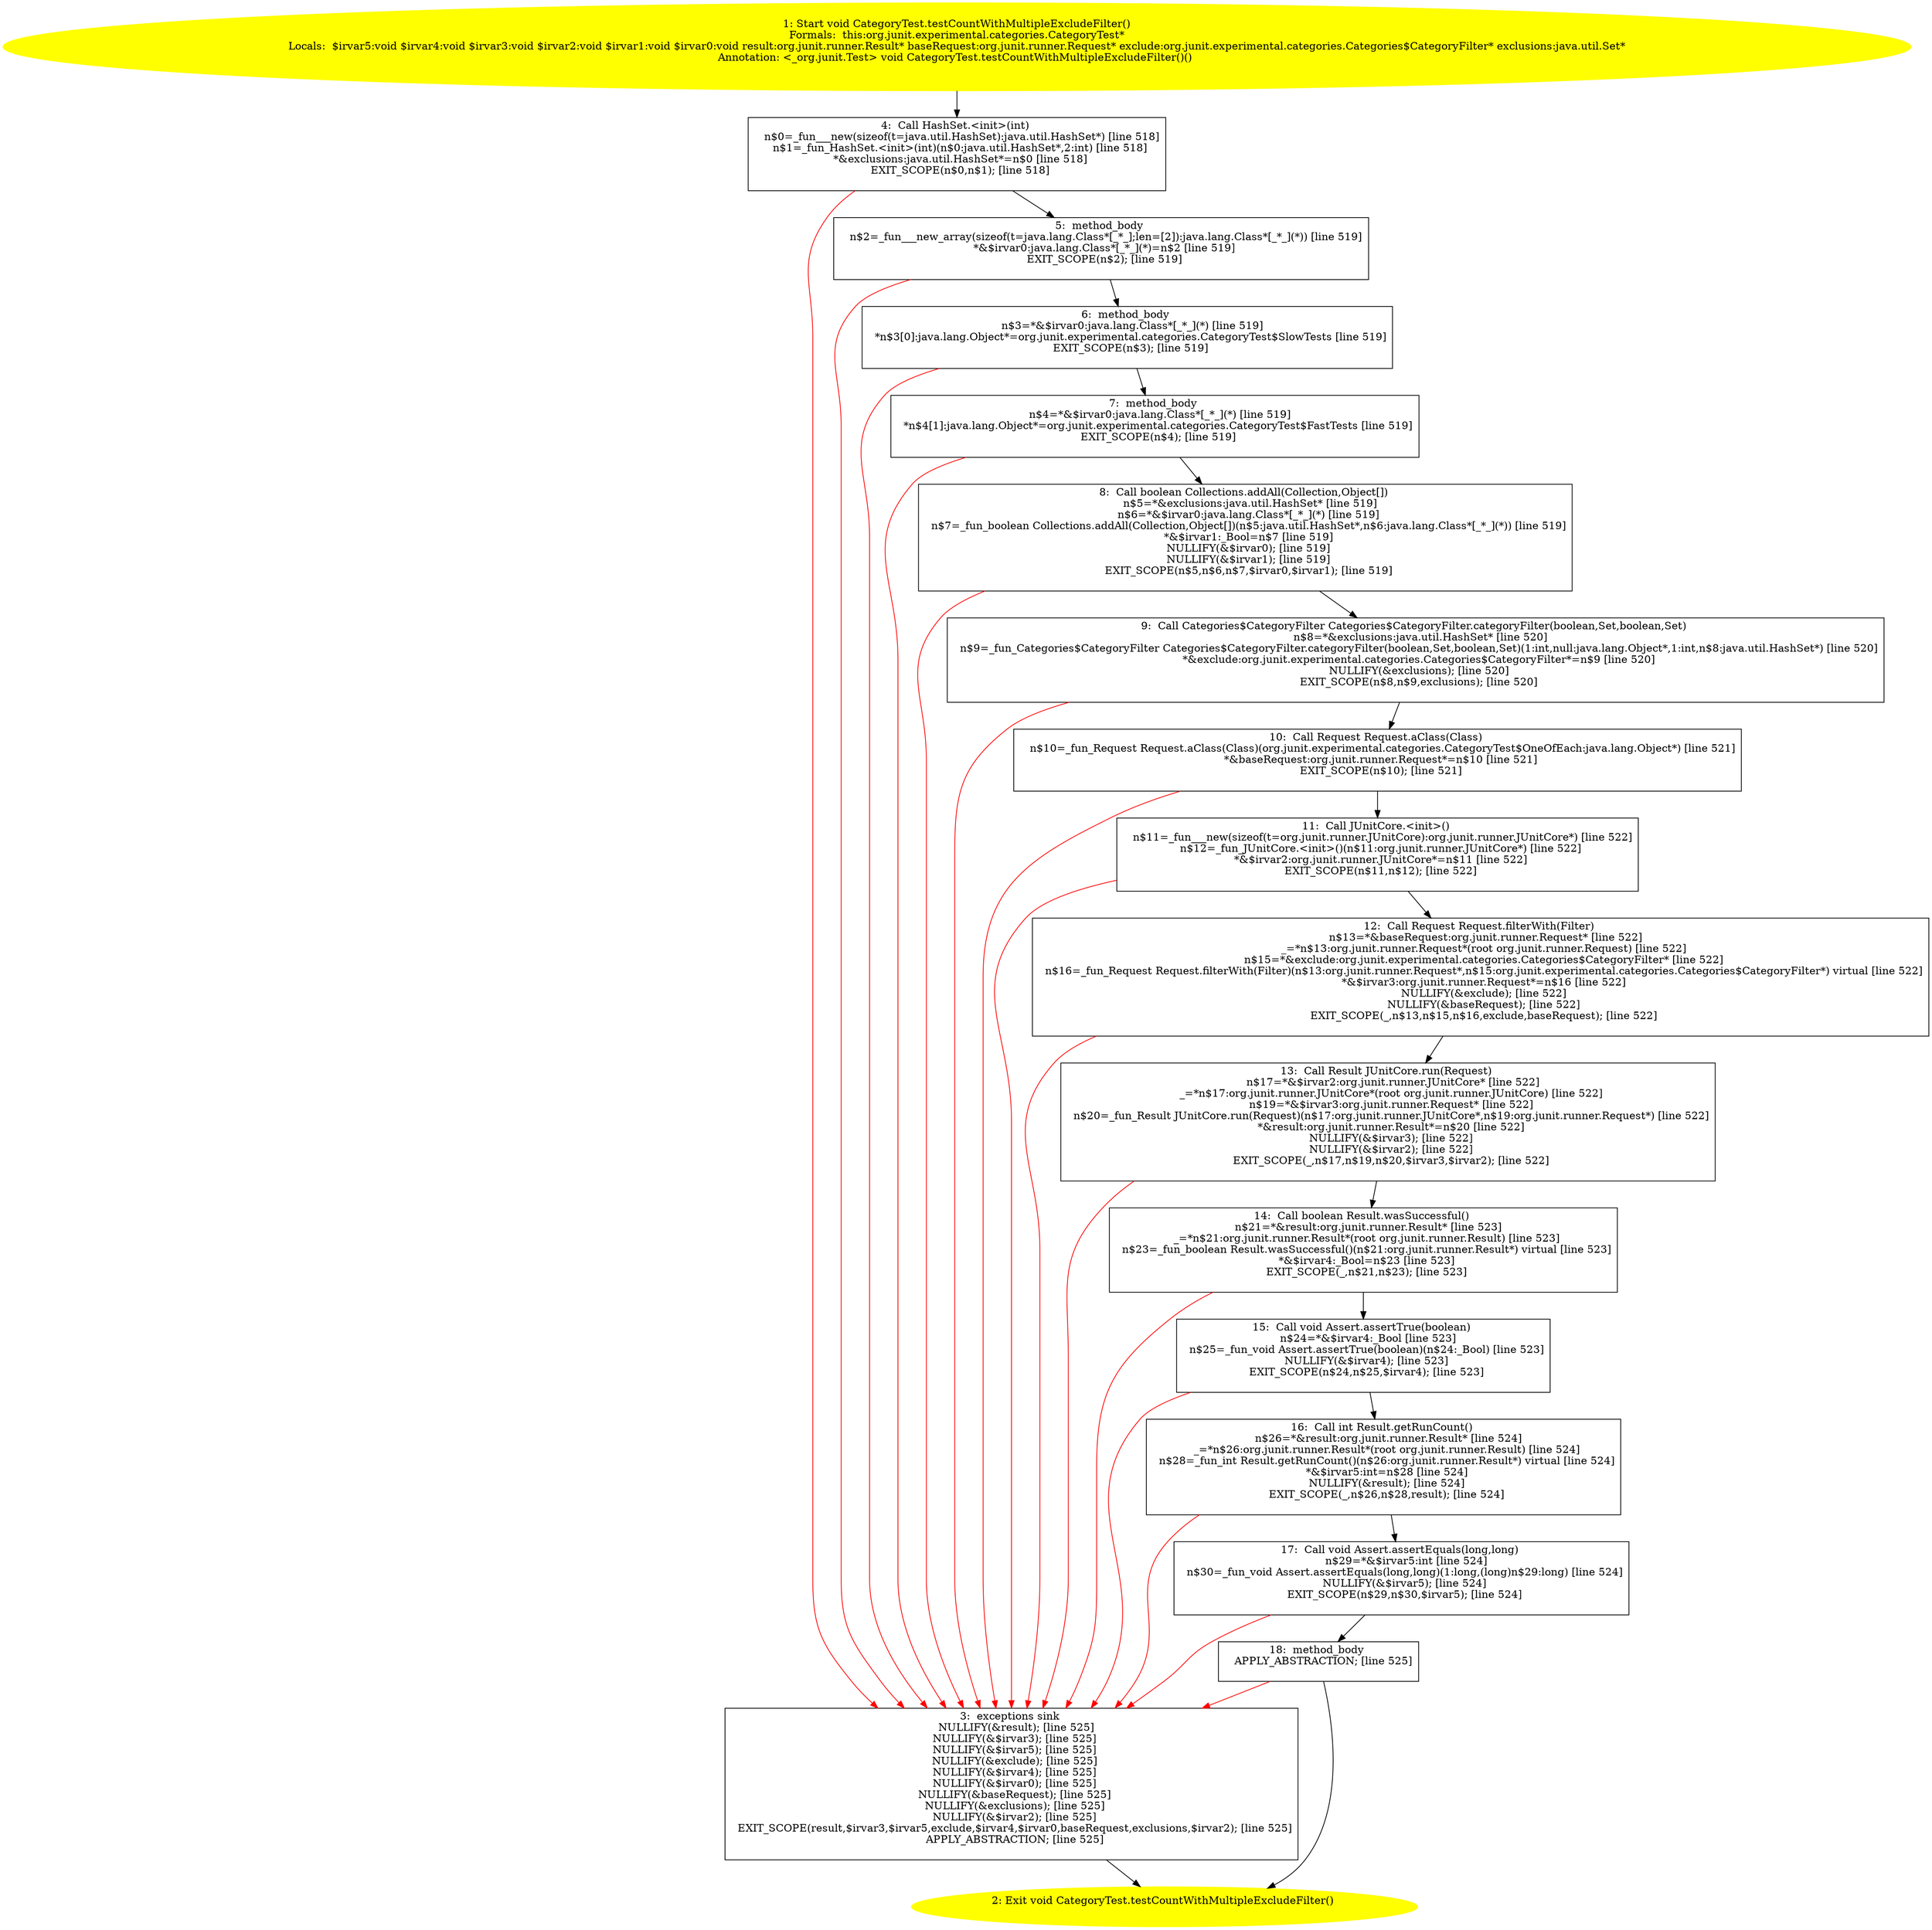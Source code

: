 /* @generated */
digraph cfg {
"org.junit.experimental.categories.CategoryTest.testCountWithMultipleExcludeFilter():void.df684c9ddb8a48a6f8d53efbf296ce77_1" [label="1: Start void CategoryTest.testCountWithMultipleExcludeFilter()\nFormals:  this:org.junit.experimental.categories.CategoryTest*\nLocals:  $irvar5:void $irvar4:void $irvar3:void $irvar2:void $irvar1:void $irvar0:void result:org.junit.runner.Result* baseRequest:org.junit.runner.Request* exclude:org.junit.experimental.categories.Categories$CategoryFilter* exclusions:java.util.Set*\nAnnotation: <_org.junit.Test> void CategoryTest.testCountWithMultipleExcludeFilter()() \n  " color=yellow style=filled]
	

	 "org.junit.experimental.categories.CategoryTest.testCountWithMultipleExcludeFilter():void.df684c9ddb8a48a6f8d53efbf296ce77_1" -> "org.junit.experimental.categories.CategoryTest.testCountWithMultipleExcludeFilter():void.df684c9ddb8a48a6f8d53efbf296ce77_4" ;
"org.junit.experimental.categories.CategoryTest.testCountWithMultipleExcludeFilter():void.df684c9ddb8a48a6f8d53efbf296ce77_2" [label="2: Exit void CategoryTest.testCountWithMultipleExcludeFilter() \n  " color=yellow style=filled]
	

"org.junit.experimental.categories.CategoryTest.testCountWithMultipleExcludeFilter():void.df684c9ddb8a48a6f8d53efbf296ce77_3" [label="3:  exceptions sink \n   NULLIFY(&result); [line 525]\n  NULLIFY(&$irvar3); [line 525]\n  NULLIFY(&$irvar5); [line 525]\n  NULLIFY(&exclude); [line 525]\n  NULLIFY(&$irvar4); [line 525]\n  NULLIFY(&$irvar0); [line 525]\n  NULLIFY(&baseRequest); [line 525]\n  NULLIFY(&exclusions); [line 525]\n  NULLIFY(&$irvar2); [line 525]\n  EXIT_SCOPE(result,$irvar3,$irvar5,exclude,$irvar4,$irvar0,baseRequest,exclusions,$irvar2); [line 525]\n  APPLY_ABSTRACTION; [line 525]\n " shape="box"]
	

	 "org.junit.experimental.categories.CategoryTest.testCountWithMultipleExcludeFilter():void.df684c9ddb8a48a6f8d53efbf296ce77_3" -> "org.junit.experimental.categories.CategoryTest.testCountWithMultipleExcludeFilter():void.df684c9ddb8a48a6f8d53efbf296ce77_2" ;
"org.junit.experimental.categories.CategoryTest.testCountWithMultipleExcludeFilter():void.df684c9ddb8a48a6f8d53efbf296ce77_4" [label="4:  Call HashSet.<init>(int) \n   n$0=_fun___new(sizeof(t=java.util.HashSet):java.util.HashSet*) [line 518]\n  n$1=_fun_HashSet.<init>(int)(n$0:java.util.HashSet*,2:int) [line 518]\n  *&exclusions:java.util.HashSet*=n$0 [line 518]\n  EXIT_SCOPE(n$0,n$1); [line 518]\n " shape="box"]
	

	 "org.junit.experimental.categories.CategoryTest.testCountWithMultipleExcludeFilter():void.df684c9ddb8a48a6f8d53efbf296ce77_4" -> "org.junit.experimental.categories.CategoryTest.testCountWithMultipleExcludeFilter():void.df684c9ddb8a48a6f8d53efbf296ce77_5" ;
	 "org.junit.experimental.categories.CategoryTest.testCountWithMultipleExcludeFilter():void.df684c9ddb8a48a6f8d53efbf296ce77_4" -> "org.junit.experimental.categories.CategoryTest.testCountWithMultipleExcludeFilter():void.df684c9ddb8a48a6f8d53efbf296ce77_3" [color="red" ];
"org.junit.experimental.categories.CategoryTest.testCountWithMultipleExcludeFilter():void.df684c9ddb8a48a6f8d53efbf296ce77_5" [label="5:  method_body \n   n$2=_fun___new_array(sizeof(t=java.lang.Class*[_*_];len=[2]):java.lang.Class*[_*_](*)) [line 519]\n  *&$irvar0:java.lang.Class*[_*_](*)=n$2 [line 519]\n  EXIT_SCOPE(n$2); [line 519]\n " shape="box"]
	

	 "org.junit.experimental.categories.CategoryTest.testCountWithMultipleExcludeFilter():void.df684c9ddb8a48a6f8d53efbf296ce77_5" -> "org.junit.experimental.categories.CategoryTest.testCountWithMultipleExcludeFilter():void.df684c9ddb8a48a6f8d53efbf296ce77_6" ;
	 "org.junit.experimental.categories.CategoryTest.testCountWithMultipleExcludeFilter():void.df684c9ddb8a48a6f8d53efbf296ce77_5" -> "org.junit.experimental.categories.CategoryTest.testCountWithMultipleExcludeFilter():void.df684c9ddb8a48a6f8d53efbf296ce77_3" [color="red" ];
"org.junit.experimental.categories.CategoryTest.testCountWithMultipleExcludeFilter():void.df684c9ddb8a48a6f8d53efbf296ce77_6" [label="6:  method_body \n   n$3=*&$irvar0:java.lang.Class*[_*_](*) [line 519]\n  *n$3[0]:java.lang.Object*=org.junit.experimental.categories.CategoryTest$SlowTests [line 519]\n  EXIT_SCOPE(n$3); [line 519]\n " shape="box"]
	

	 "org.junit.experimental.categories.CategoryTest.testCountWithMultipleExcludeFilter():void.df684c9ddb8a48a6f8d53efbf296ce77_6" -> "org.junit.experimental.categories.CategoryTest.testCountWithMultipleExcludeFilter():void.df684c9ddb8a48a6f8d53efbf296ce77_7" ;
	 "org.junit.experimental.categories.CategoryTest.testCountWithMultipleExcludeFilter():void.df684c9ddb8a48a6f8d53efbf296ce77_6" -> "org.junit.experimental.categories.CategoryTest.testCountWithMultipleExcludeFilter():void.df684c9ddb8a48a6f8d53efbf296ce77_3" [color="red" ];
"org.junit.experimental.categories.CategoryTest.testCountWithMultipleExcludeFilter():void.df684c9ddb8a48a6f8d53efbf296ce77_7" [label="7:  method_body \n   n$4=*&$irvar0:java.lang.Class*[_*_](*) [line 519]\n  *n$4[1]:java.lang.Object*=org.junit.experimental.categories.CategoryTest$FastTests [line 519]\n  EXIT_SCOPE(n$4); [line 519]\n " shape="box"]
	

	 "org.junit.experimental.categories.CategoryTest.testCountWithMultipleExcludeFilter():void.df684c9ddb8a48a6f8d53efbf296ce77_7" -> "org.junit.experimental.categories.CategoryTest.testCountWithMultipleExcludeFilter():void.df684c9ddb8a48a6f8d53efbf296ce77_8" ;
	 "org.junit.experimental.categories.CategoryTest.testCountWithMultipleExcludeFilter():void.df684c9ddb8a48a6f8d53efbf296ce77_7" -> "org.junit.experimental.categories.CategoryTest.testCountWithMultipleExcludeFilter():void.df684c9ddb8a48a6f8d53efbf296ce77_3" [color="red" ];
"org.junit.experimental.categories.CategoryTest.testCountWithMultipleExcludeFilter():void.df684c9ddb8a48a6f8d53efbf296ce77_8" [label="8:  Call boolean Collections.addAll(Collection,Object[]) \n   n$5=*&exclusions:java.util.HashSet* [line 519]\n  n$6=*&$irvar0:java.lang.Class*[_*_](*) [line 519]\n  n$7=_fun_boolean Collections.addAll(Collection,Object[])(n$5:java.util.HashSet*,n$6:java.lang.Class*[_*_](*)) [line 519]\n  *&$irvar1:_Bool=n$7 [line 519]\n  NULLIFY(&$irvar0); [line 519]\n  NULLIFY(&$irvar1); [line 519]\n  EXIT_SCOPE(n$5,n$6,n$7,$irvar0,$irvar1); [line 519]\n " shape="box"]
	

	 "org.junit.experimental.categories.CategoryTest.testCountWithMultipleExcludeFilter():void.df684c9ddb8a48a6f8d53efbf296ce77_8" -> "org.junit.experimental.categories.CategoryTest.testCountWithMultipleExcludeFilter():void.df684c9ddb8a48a6f8d53efbf296ce77_9" ;
	 "org.junit.experimental.categories.CategoryTest.testCountWithMultipleExcludeFilter():void.df684c9ddb8a48a6f8d53efbf296ce77_8" -> "org.junit.experimental.categories.CategoryTest.testCountWithMultipleExcludeFilter():void.df684c9ddb8a48a6f8d53efbf296ce77_3" [color="red" ];
"org.junit.experimental.categories.CategoryTest.testCountWithMultipleExcludeFilter():void.df684c9ddb8a48a6f8d53efbf296ce77_9" [label="9:  Call Categories$CategoryFilter Categories$CategoryFilter.categoryFilter(boolean,Set,boolean,Set) \n   n$8=*&exclusions:java.util.HashSet* [line 520]\n  n$9=_fun_Categories$CategoryFilter Categories$CategoryFilter.categoryFilter(boolean,Set,boolean,Set)(1:int,null:java.lang.Object*,1:int,n$8:java.util.HashSet*) [line 520]\n  *&exclude:org.junit.experimental.categories.Categories$CategoryFilter*=n$9 [line 520]\n  NULLIFY(&exclusions); [line 520]\n  EXIT_SCOPE(n$8,n$9,exclusions); [line 520]\n " shape="box"]
	

	 "org.junit.experimental.categories.CategoryTest.testCountWithMultipleExcludeFilter():void.df684c9ddb8a48a6f8d53efbf296ce77_9" -> "org.junit.experimental.categories.CategoryTest.testCountWithMultipleExcludeFilter():void.df684c9ddb8a48a6f8d53efbf296ce77_10" ;
	 "org.junit.experimental.categories.CategoryTest.testCountWithMultipleExcludeFilter():void.df684c9ddb8a48a6f8d53efbf296ce77_9" -> "org.junit.experimental.categories.CategoryTest.testCountWithMultipleExcludeFilter():void.df684c9ddb8a48a6f8d53efbf296ce77_3" [color="red" ];
"org.junit.experimental.categories.CategoryTest.testCountWithMultipleExcludeFilter():void.df684c9ddb8a48a6f8d53efbf296ce77_10" [label="10:  Call Request Request.aClass(Class) \n   n$10=_fun_Request Request.aClass(Class)(org.junit.experimental.categories.CategoryTest$OneOfEach:java.lang.Object*) [line 521]\n  *&baseRequest:org.junit.runner.Request*=n$10 [line 521]\n  EXIT_SCOPE(n$10); [line 521]\n " shape="box"]
	

	 "org.junit.experimental.categories.CategoryTest.testCountWithMultipleExcludeFilter():void.df684c9ddb8a48a6f8d53efbf296ce77_10" -> "org.junit.experimental.categories.CategoryTest.testCountWithMultipleExcludeFilter():void.df684c9ddb8a48a6f8d53efbf296ce77_11" ;
	 "org.junit.experimental.categories.CategoryTest.testCountWithMultipleExcludeFilter():void.df684c9ddb8a48a6f8d53efbf296ce77_10" -> "org.junit.experimental.categories.CategoryTest.testCountWithMultipleExcludeFilter():void.df684c9ddb8a48a6f8d53efbf296ce77_3" [color="red" ];
"org.junit.experimental.categories.CategoryTest.testCountWithMultipleExcludeFilter():void.df684c9ddb8a48a6f8d53efbf296ce77_11" [label="11:  Call JUnitCore.<init>() \n   n$11=_fun___new(sizeof(t=org.junit.runner.JUnitCore):org.junit.runner.JUnitCore*) [line 522]\n  n$12=_fun_JUnitCore.<init>()(n$11:org.junit.runner.JUnitCore*) [line 522]\n  *&$irvar2:org.junit.runner.JUnitCore*=n$11 [line 522]\n  EXIT_SCOPE(n$11,n$12); [line 522]\n " shape="box"]
	

	 "org.junit.experimental.categories.CategoryTest.testCountWithMultipleExcludeFilter():void.df684c9ddb8a48a6f8d53efbf296ce77_11" -> "org.junit.experimental.categories.CategoryTest.testCountWithMultipleExcludeFilter():void.df684c9ddb8a48a6f8d53efbf296ce77_12" ;
	 "org.junit.experimental.categories.CategoryTest.testCountWithMultipleExcludeFilter():void.df684c9ddb8a48a6f8d53efbf296ce77_11" -> "org.junit.experimental.categories.CategoryTest.testCountWithMultipleExcludeFilter():void.df684c9ddb8a48a6f8d53efbf296ce77_3" [color="red" ];
"org.junit.experimental.categories.CategoryTest.testCountWithMultipleExcludeFilter():void.df684c9ddb8a48a6f8d53efbf296ce77_12" [label="12:  Call Request Request.filterWith(Filter) \n   n$13=*&baseRequest:org.junit.runner.Request* [line 522]\n  _=*n$13:org.junit.runner.Request*(root org.junit.runner.Request) [line 522]\n  n$15=*&exclude:org.junit.experimental.categories.Categories$CategoryFilter* [line 522]\n  n$16=_fun_Request Request.filterWith(Filter)(n$13:org.junit.runner.Request*,n$15:org.junit.experimental.categories.Categories$CategoryFilter*) virtual [line 522]\n  *&$irvar3:org.junit.runner.Request*=n$16 [line 522]\n  NULLIFY(&exclude); [line 522]\n  NULLIFY(&baseRequest); [line 522]\n  EXIT_SCOPE(_,n$13,n$15,n$16,exclude,baseRequest); [line 522]\n " shape="box"]
	

	 "org.junit.experimental.categories.CategoryTest.testCountWithMultipleExcludeFilter():void.df684c9ddb8a48a6f8d53efbf296ce77_12" -> "org.junit.experimental.categories.CategoryTest.testCountWithMultipleExcludeFilter():void.df684c9ddb8a48a6f8d53efbf296ce77_13" ;
	 "org.junit.experimental.categories.CategoryTest.testCountWithMultipleExcludeFilter():void.df684c9ddb8a48a6f8d53efbf296ce77_12" -> "org.junit.experimental.categories.CategoryTest.testCountWithMultipleExcludeFilter():void.df684c9ddb8a48a6f8d53efbf296ce77_3" [color="red" ];
"org.junit.experimental.categories.CategoryTest.testCountWithMultipleExcludeFilter():void.df684c9ddb8a48a6f8d53efbf296ce77_13" [label="13:  Call Result JUnitCore.run(Request) \n   n$17=*&$irvar2:org.junit.runner.JUnitCore* [line 522]\n  _=*n$17:org.junit.runner.JUnitCore*(root org.junit.runner.JUnitCore) [line 522]\n  n$19=*&$irvar3:org.junit.runner.Request* [line 522]\n  n$20=_fun_Result JUnitCore.run(Request)(n$17:org.junit.runner.JUnitCore*,n$19:org.junit.runner.Request*) [line 522]\n  *&result:org.junit.runner.Result*=n$20 [line 522]\n  NULLIFY(&$irvar3); [line 522]\n  NULLIFY(&$irvar2); [line 522]\n  EXIT_SCOPE(_,n$17,n$19,n$20,$irvar3,$irvar2); [line 522]\n " shape="box"]
	

	 "org.junit.experimental.categories.CategoryTest.testCountWithMultipleExcludeFilter():void.df684c9ddb8a48a6f8d53efbf296ce77_13" -> "org.junit.experimental.categories.CategoryTest.testCountWithMultipleExcludeFilter():void.df684c9ddb8a48a6f8d53efbf296ce77_14" ;
	 "org.junit.experimental.categories.CategoryTest.testCountWithMultipleExcludeFilter():void.df684c9ddb8a48a6f8d53efbf296ce77_13" -> "org.junit.experimental.categories.CategoryTest.testCountWithMultipleExcludeFilter():void.df684c9ddb8a48a6f8d53efbf296ce77_3" [color="red" ];
"org.junit.experimental.categories.CategoryTest.testCountWithMultipleExcludeFilter():void.df684c9ddb8a48a6f8d53efbf296ce77_14" [label="14:  Call boolean Result.wasSuccessful() \n   n$21=*&result:org.junit.runner.Result* [line 523]\n  _=*n$21:org.junit.runner.Result*(root org.junit.runner.Result) [line 523]\n  n$23=_fun_boolean Result.wasSuccessful()(n$21:org.junit.runner.Result*) virtual [line 523]\n  *&$irvar4:_Bool=n$23 [line 523]\n  EXIT_SCOPE(_,n$21,n$23); [line 523]\n " shape="box"]
	

	 "org.junit.experimental.categories.CategoryTest.testCountWithMultipleExcludeFilter():void.df684c9ddb8a48a6f8d53efbf296ce77_14" -> "org.junit.experimental.categories.CategoryTest.testCountWithMultipleExcludeFilter():void.df684c9ddb8a48a6f8d53efbf296ce77_15" ;
	 "org.junit.experimental.categories.CategoryTest.testCountWithMultipleExcludeFilter():void.df684c9ddb8a48a6f8d53efbf296ce77_14" -> "org.junit.experimental.categories.CategoryTest.testCountWithMultipleExcludeFilter():void.df684c9ddb8a48a6f8d53efbf296ce77_3" [color="red" ];
"org.junit.experimental.categories.CategoryTest.testCountWithMultipleExcludeFilter():void.df684c9ddb8a48a6f8d53efbf296ce77_15" [label="15:  Call void Assert.assertTrue(boolean) \n   n$24=*&$irvar4:_Bool [line 523]\n  n$25=_fun_void Assert.assertTrue(boolean)(n$24:_Bool) [line 523]\n  NULLIFY(&$irvar4); [line 523]\n  EXIT_SCOPE(n$24,n$25,$irvar4); [line 523]\n " shape="box"]
	

	 "org.junit.experimental.categories.CategoryTest.testCountWithMultipleExcludeFilter():void.df684c9ddb8a48a6f8d53efbf296ce77_15" -> "org.junit.experimental.categories.CategoryTest.testCountWithMultipleExcludeFilter():void.df684c9ddb8a48a6f8d53efbf296ce77_16" ;
	 "org.junit.experimental.categories.CategoryTest.testCountWithMultipleExcludeFilter():void.df684c9ddb8a48a6f8d53efbf296ce77_15" -> "org.junit.experimental.categories.CategoryTest.testCountWithMultipleExcludeFilter():void.df684c9ddb8a48a6f8d53efbf296ce77_3" [color="red" ];
"org.junit.experimental.categories.CategoryTest.testCountWithMultipleExcludeFilter():void.df684c9ddb8a48a6f8d53efbf296ce77_16" [label="16:  Call int Result.getRunCount() \n   n$26=*&result:org.junit.runner.Result* [line 524]\n  _=*n$26:org.junit.runner.Result*(root org.junit.runner.Result) [line 524]\n  n$28=_fun_int Result.getRunCount()(n$26:org.junit.runner.Result*) virtual [line 524]\n  *&$irvar5:int=n$28 [line 524]\n  NULLIFY(&result); [line 524]\n  EXIT_SCOPE(_,n$26,n$28,result); [line 524]\n " shape="box"]
	

	 "org.junit.experimental.categories.CategoryTest.testCountWithMultipleExcludeFilter():void.df684c9ddb8a48a6f8d53efbf296ce77_16" -> "org.junit.experimental.categories.CategoryTest.testCountWithMultipleExcludeFilter():void.df684c9ddb8a48a6f8d53efbf296ce77_17" ;
	 "org.junit.experimental.categories.CategoryTest.testCountWithMultipleExcludeFilter():void.df684c9ddb8a48a6f8d53efbf296ce77_16" -> "org.junit.experimental.categories.CategoryTest.testCountWithMultipleExcludeFilter():void.df684c9ddb8a48a6f8d53efbf296ce77_3" [color="red" ];
"org.junit.experimental.categories.CategoryTest.testCountWithMultipleExcludeFilter():void.df684c9ddb8a48a6f8d53efbf296ce77_17" [label="17:  Call void Assert.assertEquals(long,long) \n   n$29=*&$irvar5:int [line 524]\n  n$30=_fun_void Assert.assertEquals(long,long)(1:long,(long)n$29:long) [line 524]\n  NULLIFY(&$irvar5); [line 524]\n  EXIT_SCOPE(n$29,n$30,$irvar5); [line 524]\n " shape="box"]
	

	 "org.junit.experimental.categories.CategoryTest.testCountWithMultipleExcludeFilter():void.df684c9ddb8a48a6f8d53efbf296ce77_17" -> "org.junit.experimental.categories.CategoryTest.testCountWithMultipleExcludeFilter():void.df684c9ddb8a48a6f8d53efbf296ce77_18" ;
	 "org.junit.experimental.categories.CategoryTest.testCountWithMultipleExcludeFilter():void.df684c9ddb8a48a6f8d53efbf296ce77_17" -> "org.junit.experimental.categories.CategoryTest.testCountWithMultipleExcludeFilter():void.df684c9ddb8a48a6f8d53efbf296ce77_3" [color="red" ];
"org.junit.experimental.categories.CategoryTest.testCountWithMultipleExcludeFilter():void.df684c9ddb8a48a6f8d53efbf296ce77_18" [label="18:  method_body \n   APPLY_ABSTRACTION; [line 525]\n " shape="box"]
	

	 "org.junit.experimental.categories.CategoryTest.testCountWithMultipleExcludeFilter():void.df684c9ddb8a48a6f8d53efbf296ce77_18" -> "org.junit.experimental.categories.CategoryTest.testCountWithMultipleExcludeFilter():void.df684c9ddb8a48a6f8d53efbf296ce77_2" ;
	 "org.junit.experimental.categories.CategoryTest.testCountWithMultipleExcludeFilter():void.df684c9ddb8a48a6f8d53efbf296ce77_18" -> "org.junit.experimental.categories.CategoryTest.testCountWithMultipleExcludeFilter():void.df684c9ddb8a48a6f8d53efbf296ce77_3" [color="red" ];
}
